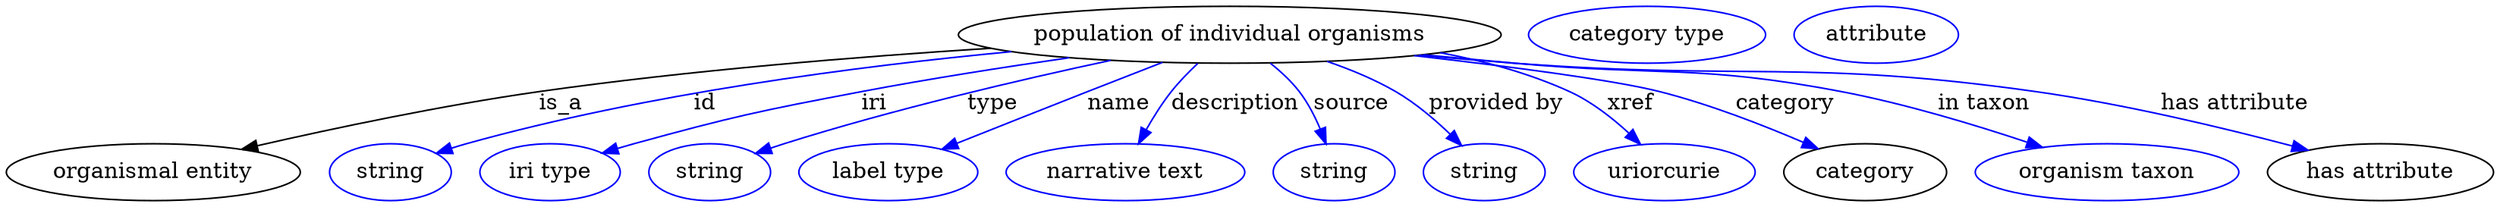digraph {
	graph [bb="0,0,1572.4,123"];
	node [label="\N"];
	"population of individual organisms"	[height=0.5,
		label="population of individual organisms",
		pos="772.94,105",
		width=4.7662];
	"organismal entity"	[height=0.5,
		pos="92.942,18",
		width=2.5817];
	"population of individual organisms" -> "organismal entity"	[label=is_a,
		lp="349.94,61.5",
		pos="e,148.58,32.482 621.76,96.484 537.38,91.138 430.51,82.464 335.94,69 275.3,60.367 207.05,45.897 158.36,34.738"];
	id	[color=blue,
		height=0.5,
		label=string,
		pos="241.94,18",
		width=1.0652];
	"population of individual organisms" -> id	[color=blue,
		label=id,
		lp="440.94,61.5",
		pos="e,270.93,29.99 634.87,94.261 537.19,85.033 403.85,67.683 289.94,36 286.83,35.135 283.63,34.172 280.44,33.155",
		style=solid];
	iri	[color=blue,
		height=0.5,
		label="iri type",
		pos="342.94,18",
		width=1.2277];
	"population of individual organisms" -> iri	[color=blue,
		label=iri,
		lp="547.94,61.5",
		pos="e,376.24,29.93 671.15,90.46 630.25,84.564 582.74,77.14 539.94,69 475.86,56.813 459.88,53.14 396.94,36 393.36,35.026 389.67,33.97 \
385.97,32.877",
		style=solid];
	type	[color=blue,
		height=0.5,
		label=string,
		pos="443.94,18",
		width=1.0652];
	"population of individual organisms" -> type	[color=blue,
		label=type,
		lp="622.94,61.5",
		pos="e,472.9,29.898 697.66,88.807 640.4,76.543 559.98,57.782 490.94,36 488.19,35.131 485.36,34.201 482.51,33.24",
		style=solid];
	name	[color=blue,
		height=0.5,
		label="label type",
		pos="556.94,18",
		width=1.5707];
	"population of individual organisms" -> name	[color=blue,
		label=name,
		lp="702.94,61.5",
		pos="e,590.88,32.539 730.34,87.502 715.35,81.678 698.39,75.069 682.94,69 655.39,58.174 624.49,45.914 600.18,36.244",
		style=solid];
	description	[color=blue,
		height=0.5,
		label="narrative text",
		pos="706.94,18",
		width=2.0943];
	"population of individual organisms" -> description	[color=blue,
		label=description,
		lp="776.44,61.5",
		pos="e,715.22,35.979 752.67,86.808 746.92,81.419 740.88,75.241 735.94,69 730.12,61.647 724.69,53.001 720.13,44.985",
		style=solid];
	source	[color=blue,
		height=0.5,
		label=string,
		pos="838.94,18",
		width=1.0652];
	"population of individual organisms" -> source	[color=blue,
		label=source,
		lp="849.94,61.5",
		pos="e,833.84,35.85 798.6,86.992 805.17,81.78 811.82,75.649 816.94,69 822.37,61.951 826.78,53.351 830.18,45.285",
		style=solid];
	"provided by"	[color=blue,
		height=0.5,
		label=string,
		pos="933.94,18",
		width=1.0652];
	"population of individual organisms" -> "provided by"	[color=blue,
		label="provided by",
		lp="941.44,61.5",
		pos="e,919.59,34.858 834.46,88.143 849.21,83.096 864.56,76.757 877.94,69 890.4,61.78 902.53,51.48 912.3,42.104",
		style=solid];
	xref	[color=blue,
		height=0.5,
		label=uriorcurie,
		pos="1047.9,18",
		width=1.5887];
	"population of individual organisms" -> xref	[color=blue,
		label=xref,
		lp="1026.4,61.5",
		pos="e,1032.8,35.641 906.11,93.644 933.97,88.389 962.57,80.577 987.94,69 1001.7,62.721 1014.9,52.419 1025.3,42.792",
		style=solid];
	category	[height=0.5,
		pos="1174.9,18",
		width=1.4263];
	"population of individual organisms" -> category	[color=blue,
		label=category,
		lp="1124.4,61.5",
		pos="e,1145.1,32.818 889.63,91.776 949.52,84.944 1015.9,76.35 1044.9,69 1076.3,61.066 1110.4,47.753 1135.9,36.859",
		style=solid];
	"in taxon"	[color=blue,
		height=0.5,
		label="organism taxon",
		pos="1327.9,18",
		width=2.3109];
	"population of individual organisms" -> "in taxon"	[color=blue,
		label="in taxon",
		lp="1249.9,61.5",
		pos="e,1287.1,33.694 895.41,92.31 914.66,90.508 934.34,88.687 952.94,87 1044.9,78.658 1069.2,86.26 1159.9,69 1200,61.372 1244.2,48.012 \
1277.2,37.02",
		style=solid];
	"has attribute"	[height=0.5,
		pos="1500.9,18",
		width=1.9859];
	"population of individual organisms" -> "has attribute"	[color=blue,
		label="has attribute",
		lp="1408.9,61.5",
		pos="e,1455,31.946 892.46,92.042 912.64,90.216 933.38,88.457 952.94,87 1099.4,76.092 1137.5,89.493 1282.9,69 1338.8,61.134 1401.4,46.108 \
1445.1,34.573",
		style=solid];
	"named thing_category"	[color=blue,
		height=0.5,
		label="category type",
		pos="1036.9,105",
		width=2.0762];
	"organismal entity_has attribute"	[color=blue,
		height=0.5,
		label=attribute,
		pos="1181.9,105",
		width=1.4443];
}
